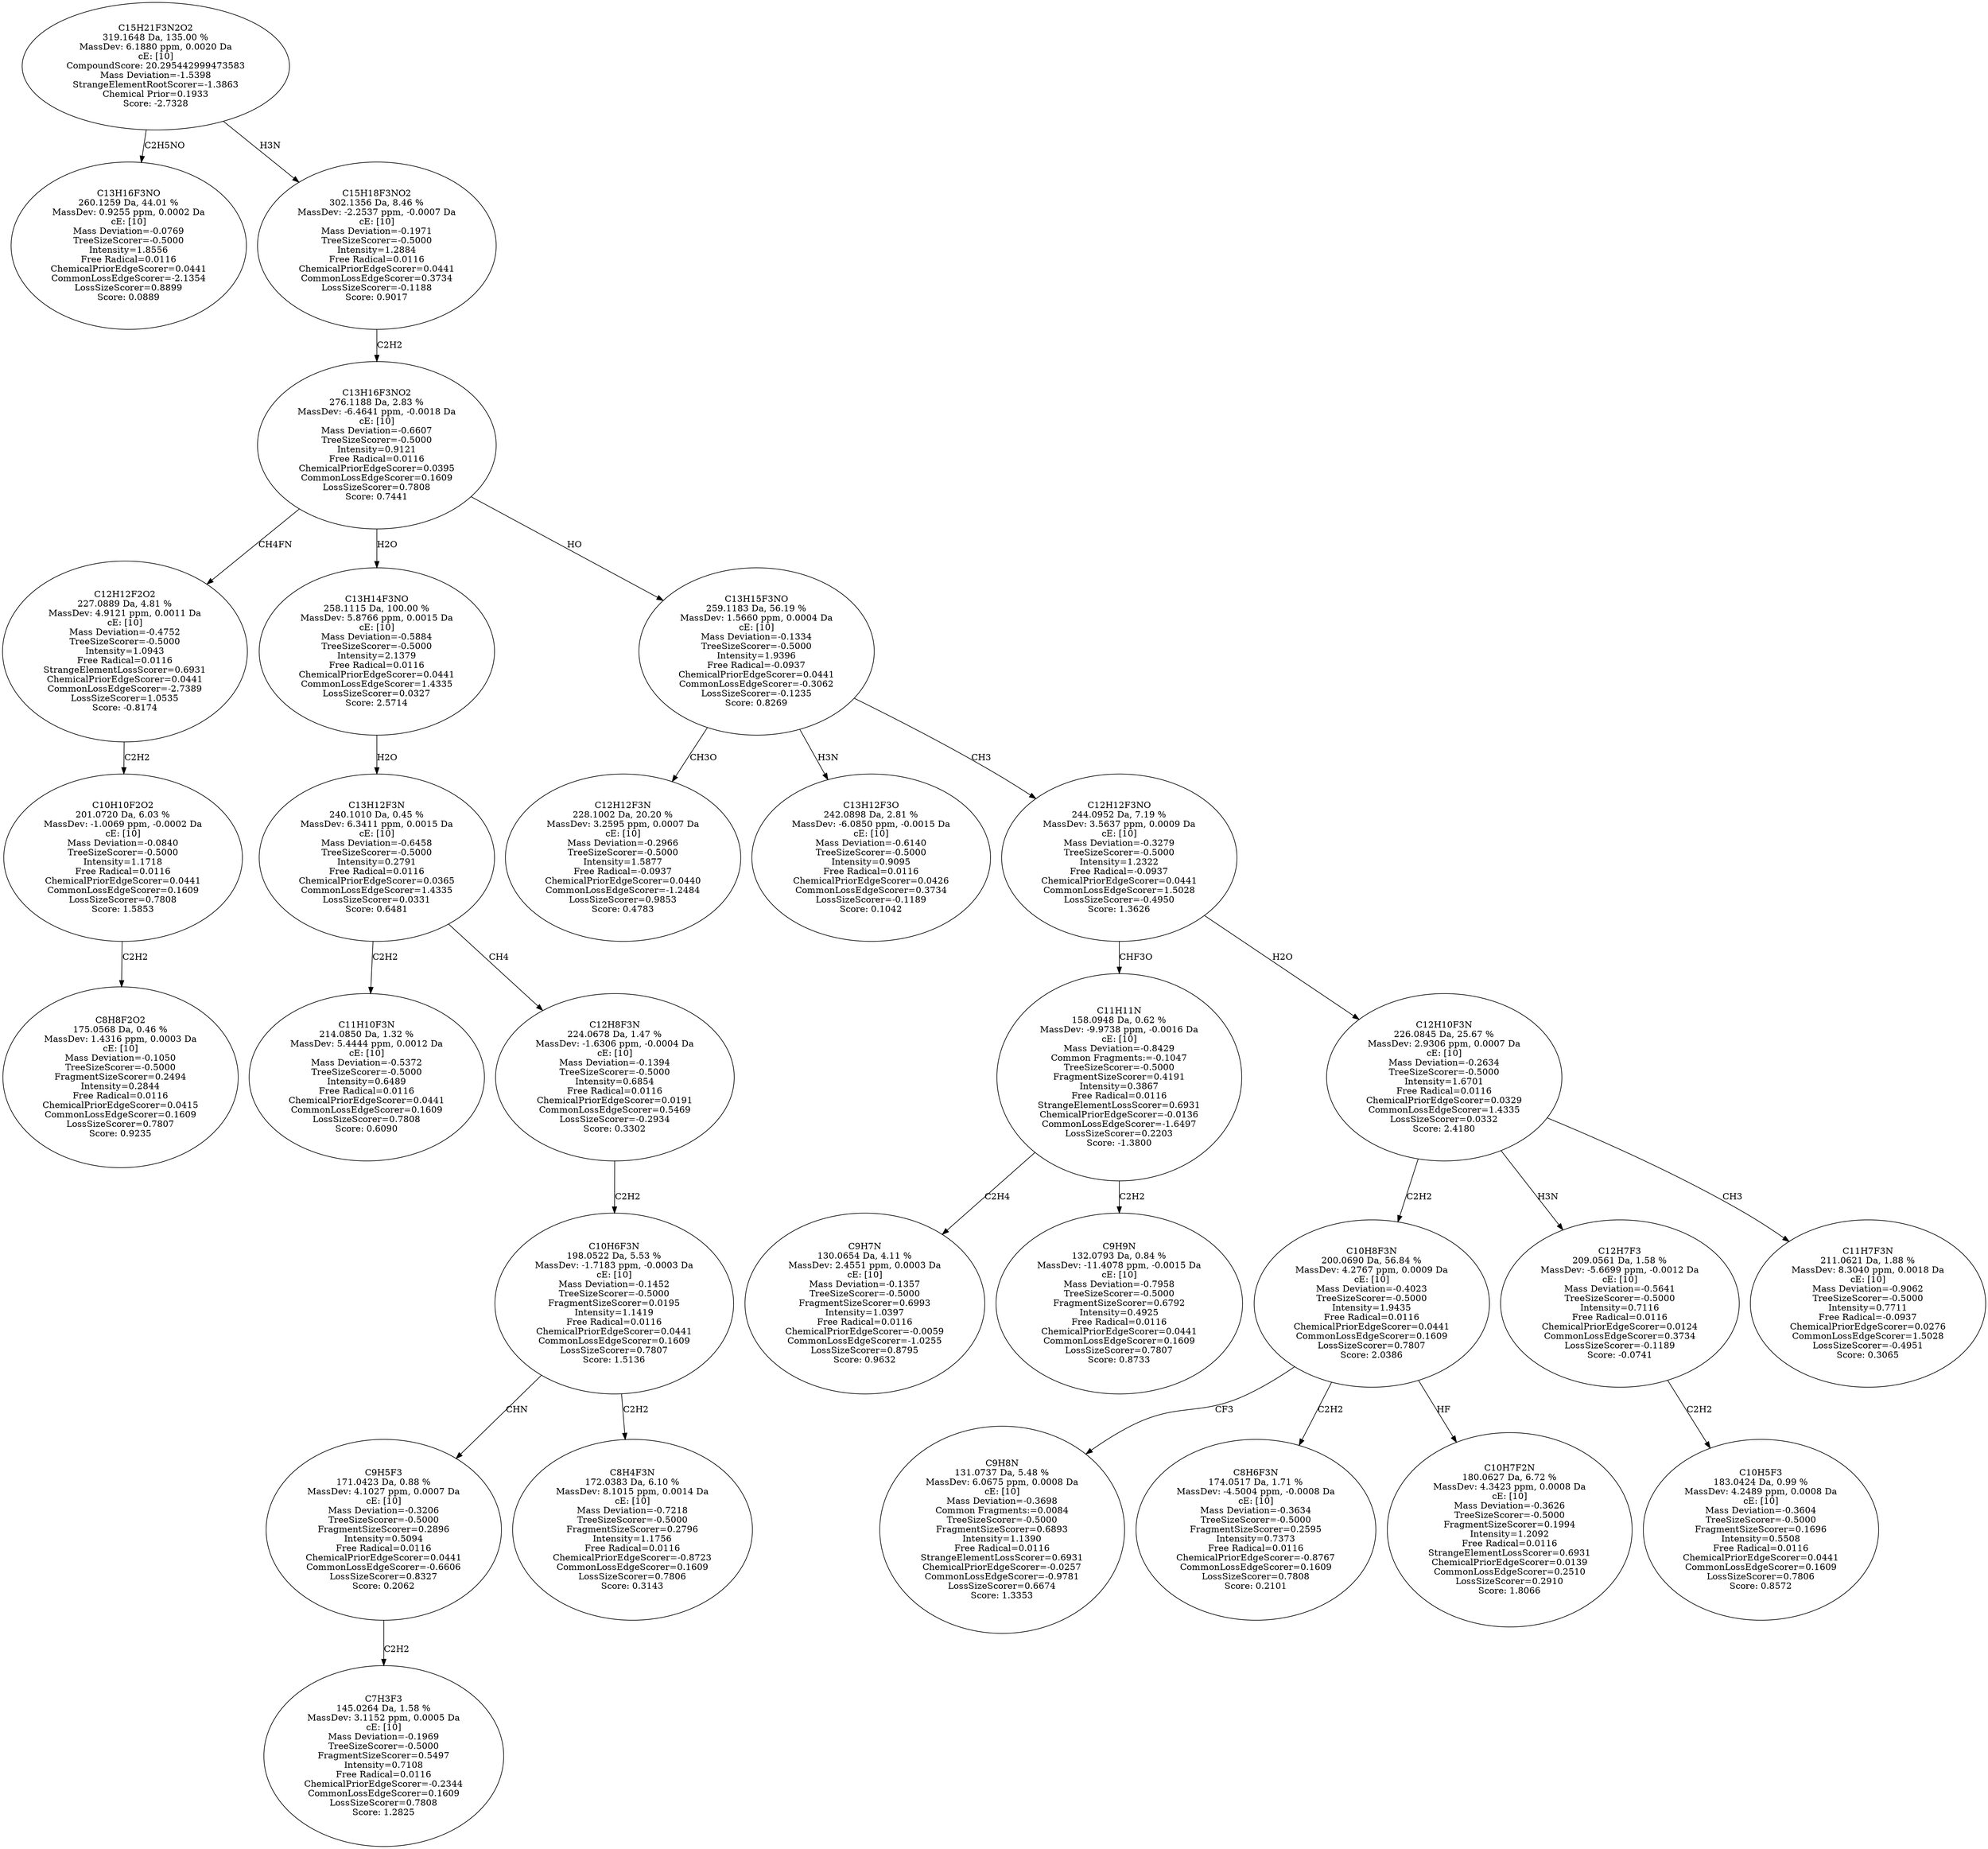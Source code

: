 strict digraph {
v1 [label="C13H16F3NO\n260.1259 Da, 44.01 %\nMassDev: 0.9255 ppm, 0.0002 Da\ncE: [10]\nMass Deviation=-0.0769\nTreeSizeScorer=-0.5000\nIntensity=1.8556\nFree Radical=0.0116\nChemicalPriorEdgeScorer=0.0441\nCommonLossEdgeScorer=-2.1354\nLossSizeScorer=0.8899\nScore: 0.0889"];
v2 [label="C8H8F2O2\n175.0568 Da, 0.46 %\nMassDev: 1.4316 ppm, 0.0003 Da\ncE: [10]\nMass Deviation=-0.1050\nTreeSizeScorer=-0.5000\nFragmentSizeScorer=0.2494\nIntensity=0.2844\nFree Radical=0.0116\nChemicalPriorEdgeScorer=0.0415\nCommonLossEdgeScorer=0.1609\nLossSizeScorer=0.7807\nScore: 0.9235"];
v3 [label="C10H10F2O2\n201.0720 Da, 6.03 %\nMassDev: -1.0069 ppm, -0.0002 Da\ncE: [10]\nMass Deviation=-0.0840\nTreeSizeScorer=-0.5000\nIntensity=1.1718\nFree Radical=0.0116\nChemicalPriorEdgeScorer=0.0441\nCommonLossEdgeScorer=0.1609\nLossSizeScorer=0.7808\nScore: 1.5853"];
v4 [label="C12H12F2O2\n227.0889 Da, 4.81 %\nMassDev: 4.9121 ppm, 0.0011 Da\ncE: [10]\nMass Deviation=-0.4752\nTreeSizeScorer=-0.5000\nIntensity=1.0943\nFree Radical=0.0116\nStrangeElementLossScorer=0.6931\nChemicalPriorEdgeScorer=0.0441\nCommonLossEdgeScorer=-2.7389\nLossSizeScorer=1.0535\nScore: -0.8174"];
v5 [label="C11H10F3N\n214.0850 Da, 1.32 %\nMassDev: 5.4444 ppm, 0.0012 Da\ncE: [10]\nMass Deviation=-0.5372\nTreeSizeScorer=-0.5000\nIntensity=0.6489\nFree Radical=0.0116\nChemicalPriorEdgeScorer=0.0441\nCommonLossEdgeScorer=0.1609\nLossSizeScorer=0.7808\nScore: 0.6090"];
v6 [label="C7H3F3\n145.0264 Da, 1.58 %\nMassDev: 3.1152 ppm, 0.0005 Da\ncE: [10]\nMass Deviation=-0.1969\nTreeSizeScorer=-0.5000\nFragmentSizeScorer=0.5497\nIntensity=0.7108\nFree Radical=0.0116\nChemicalPriorEdgeScorer=-0.2344\nCommonLossEdgeScorer=0.1609\nLossSizeScorer=0.7808\nScore: 1.2825"];
v7 [label="C9H5F3\n171.0423 Da, 0.88 %\nMassDev: 4.1027 ppm, 0.0007 Da\ncE: [10]\nMass Deviation=-0.3206\nTreeSizeScorer=-0.5000\nFragmentSizeScorer=0.2896\nIntensity=0.5094\nFree Radical=0.0116\nChemicalPriorEdgeScorer=0.0441\nCommonLossEdgeScorer=-0.6606\nLossSizeScorer=0.8327\nScore: 0.2062"];
v8 [label="C8H4F3N\n172.0383 Da, 6.10 %\nMassDev: 8.1015 ppm, 0.0014 Da\ncE: [10]\nMass Deviation=-0.7218\nTreeSizeScorer=-0.5000\nFragmentSizeScorer=0.2796\nIntensity=1.1756\nFree Radical=0.0116\nChemicalPriorEdgeScorer=-0.8723\nCommonLossEdgeScorer=0.1609\nLossSizeScorer=0.7806\nScore: 0.3143"];
v9 [label="C10H6F3N\n198.0522 Da, 5.53 %\nMassDev: -1.7183 ppm, -0.0003 Da\ncE: [10]\nMass Deviation=-0.1452\nTreeSizeScorer=-0.5000\nFragmentSizeScorer=0.0195\nIntensity=1.1419\nFree Radical=0.0116\nChemicalPriorEdgeScorer=0.0441\nCommonLossEdgeScorer=0.1609\nLossSizeScorer=0.7807\nScore: 1.5136"];
v10 [label="C12H8F3N\n224.0678 Da, 1.47 %\nMassDev: -1.6306 ppm, -0.0004 Da\ncE: [10]\nMass Deviation=-0.1394\nTreeSizeScorer=-0.5000\nIntensity=0.6854\nFree Radical=0.0116\nChemicalPriorEdgeScorer=0.0191\nCommonLossEdgeScorer=0.5469\nLossSizeScorer=-0.2934\nScore: 0.3302"];
v11 [label="C13H12F3N\n240.1010 Da, 0.45 %\nMassDev: 6.3411 ppm, 0.0015 Da\ncE: [10]\nMass Deviation=-0.6458\nTreeSizeScorer=-0.5000\nIntensity=0.2791\nFree Radical=0.0116\nChemicalPriorEdgeScorer=0.0365\nCommonLossEdgeScorer=1.4335\nLossSizeScorer=0.0331\nScore: 0.6481"];
v12 [label="C13H14F3NO\n258.1115 Da, 100.00 %\nMassDev: 5.8766 ppm, 0.0015 Da\ncE: [10]\nMass Deviation=-0.5884\nTreeSizeScorer=-0.5000\nIntensity=2.1379\nFree Radical=0.0116\nChemicalPriorEdgeScorer=0.0441\nCommonLossEdgeScorer=1.4335\nLossSizeScorer=0.0327\nScore: 2.5714"];
v13 [label="C12H12F3N\n228.1002 Da, 20.20 %\nMassDev: 3.2595 ppm, 0.0007 Da\ncE: [10]\nMass Deviation=-0.2966\nTreeSizeScorer=-0.5000\nIntensity=1.5877\nFree Radical=-0.0937\nChemicalPriorEdgeScorer=0.0440\nCommonLossEdgeScorer=-1.2484\nLossSizeScorer=0.9853\nScore: 0.4783"];
v14 [label="C13H12F3O\n242.0898 Da, 2.81 %\nMassDev: -6.0850 ppm, -0.0015 Da\ncE: [10]\nMass Deviation=-0.6140\nTreeSizeScorer=-0.5000\nIntensity=0.9095\nFree Radical=0.0116\nChemicalPriorEdgeScorer=0.0426\nCommonLossEdgeScorer=0.3734\nLossSizeScorer=-0.1189\nScore: 0.1042"];
v15 [label="C9H7N\n130.0654 Da, 4.11 %\nMassDev: 2.4551 ppm, 0.0003 Da\ncE: [10]\nMass Deviation=-0.1357\nTreeSizeScorer=-0.5000\nFragmentSizeScorer=0.6993\nIntensity=1.0397\nFree Radical=0.0116\nChemicalPriorEdgeScorer=-0.0059\nCommonLossEdgeScorer=-1.0255\nLossSizeScorer=0.8795\nScore: 0.9632"];
v16 [label="C9H9N\n132.0793 Da, 0.84 %\nMassDev: -11.4078 ppm, -0.0015 Da\ncE: [10]\nMass Deviation=-0.7958\nTreeSizeScorer=-0.5000\nFragmentSizeScorer=0.6792\nIntensity=0.4925\nFree Radical=0.0116\nChemicalPriorEdgeScorer=0.0441\nCommonLossEdgeScorer=0.1609\nLossSizeScorer=0.7807\nScore: 0.8733"];
v17 [label="C11H11N\n158.0948 Da, 0.62 %\nMassDev: -9.9738 ppm, -0.0016 Da\ncE: [10]\nMass Deviation=-0.8429\nCommon Fragments:=-0.1047\nTreeSizeScorer=-0.5000\nFragmentSizeScorer=0.4191\nIntensity=0.3867\nFree Radical=0.0116\nStrangeElementLossScorer=0.6931\nChemicalPriorEdgeScorer=-0.0136\nCommonLossEdgeScorer=-1.6497\nLossSizeScorer=0.2203\nScore: -1.3800"];
v18 [label="C9H8N\n131.0737 Da, 5.48 %\nMassDev: 6.0675 ppm, 0.0008 Da\ncE: [10]\nMass Deviation=-0.3698\nCommon Fragments:=0.0084\nTreeSizeScorer=-0.5000\nFragmentSizeScorer=0.6893\nIntensity=1.1390\nFree Radical=0.0116\nStrangeElementLossScorer=0.6931\nChemicalPriorEdgeScorer=-0.0257\nCommonLossEdgeScorer=-0.9781\nLossSizeScorer=0.6674\nScore: 1.3353"];
v19 [label="C8H6F3N\n174.0517 Da, 1.71 %\nMassDev: -4.5004 ppm, -0.0008 Da\ncE: [10]\nMass Deviation=-0.3634\nTreeSizeScorer=-0.5000\nFragmentSizeScorer=0.2595\nIntensity=0.7373\nFree Radical=0.0116\nChemicalPriorEdgeScorer=-0.8767\nCommonLossEdgeScorer=0.1609\nLossSizeScorer=0.7808\nScore: 0.2101"];
v20 [label="C10H7F2N\n180.0627 Da, 6.72 %\nMassDev: 4.3423 ppm, 0.0008 Da\ncE: [10]\nMass Deviation=-0.3626\nTreeSizeScorer=-0.5000\nFragmentSizeScorer=0.1994\nIntensity=1.2092\nFree Radical=0.0116\nStrangeElementLossScorer=0.6931\nChemicalPriorEdgeScorer=0.0139\nCommonLossEdgeScorer=0.2510\nLossSizeScorer=0.2910\nScore: 1.8066"];
v21 [label="C10H8F3N\n200.0690 Da, 56.84 %\nMassDev: 4.2767 ppm, 0.0009 Da\ncE: [10]\nMass Deviation=-0.4023\nTreeSizeScorer=-0.5000\nIntensity=1.9435\nFree Radical=0.0116\nChemicalPriorEdgeScorer=0.0441\nCommonLossEdgeScorer=0.1609\nLossSizeScorer=0.7807\nScore: 2.0386"];
v22 [label="C10H5F3\n183.0424 Da, 0.99 %\nMassDev: 4.2489 ppm, 0.0008 Da\ncE: [10]\nMass Deviation=-0.3604\nTreeSizeScorer=-0.5000\nFragmentSizeScorer=0.1696\nIntensity=0.5508\nFree Radical=0.0116\nChemicalPriorEdgeScorer=0.0441\nCommonLossEdgeScorer=0.1609\nLossSizeScorer=0.7806\nScore: 0.8572"];
v23 [label="C12H7F3\n209.0561 Da, 1.58 %\nMassDev: -5.6699 ppm, -0.0012 Da\ncE: [10]\nMass Deviation=-0.5641\nTreeSizeScorer=-0.5000\nIntensity=0.7116\nFree Radical=0.0116\nChemicalPriorEdgeScorer=0.0124\nCommonLossEdgeScorer=0.3734\nLossSizeScorer=-0.1189\nScore: -0.0741"];
v24 [label="C11H7F3N\n211.0621 Da, 1.88 %\nMassDev: 8.3040 ppm, 0.0018 Da\ncE: [10]\nMass Deviation=-0.9062\nTreeSizeScorer=-0.5000\nIntensity=0.7711\nFree Radical=-0.0937\nChemicalPriorEdgeScorer=0.0276\nCommonLossEdgeScorer=1.5028\nLossSizeScorer=-0.4951\nScore: 0.3065"];
v25 [label="C12H10F3N\n226.0845 Da, 25.67 %\nMassDev: 2.9306 ppm, 0.0007 Da\ncE: [10]\nMass Deviation=-0.2634\nTreeSizeScorer=-0.5000\nIntensity=1.6701\nFree Radical=0.0116\nChemicalPriorEdgeScorer=0.0329\nCommonLossEdgeScorer=1.4335\nLossSizeScorer=0.0332\nScore: 2.4180"];
v26 [label="C12H12F3NO\n244.0952 Da, 7.19 %\nMassDev: 3.5637 ppm, 0.0009 Da\ncE: [10]\nMass Deviation=-0.3279\nTreeSizeScorer=-0.5000\nIntensity=1.2322\nFree Radical=-0.0937\nChemicalPriorEdgeScorer=0.0441\nCommonLossEdgeScorer=1.5028\nLossSizeScorer=-0.4950\nScore: 1.3626"];
v27 [label="C13H15F3NO\n259.1183 Da, 56.19 %\nMassDev: 1.5660 ppm, 0.0004 Da\ncE: [10]\nMass Deviation=-0.1334\nTreeSizeScorer=-0.5000\nIntensity=1.9396\nFree Radical=-0.0937\nChemicalPriorEdgeScorer=0.0441\nCommonLossEdgeScorer=-0.3062\nLossSizeScorer=-0.1235\nScore: 0.8269"];
v28 [label="C13H16F3NO2\n276.1188 Da, 2.83 %\nMassDev: -6.4641 ppm, -0.0018 Da\ncE: [10]\nMass Deviation=-0.6607\nTreeSizeScorer=-0.5000\nIntensity=0.9121\nFree Radical=0.0116\nChemicalPriorEdgeScorer=0.0395\nCommonLossEdgeScorer=0.1609\nLossSizeScorer=0.7808\nScore: 0.7441"];
v29 [label="C15H18F3NO2\n302.1356 Da, 8.46 %\nMassDev: -2.2537 ppm, -0.0007 Da\ncE: [10]\nMass Deviation=-0.1971\nTreeSizeScorer=-0.5000\nIntensity=1.2884\nFree Radical=0.0116\nChemicalPriorEdgeScorer=0.0441\nCommonLossEdgeScorer=0.3734\nLossSizeScorer=-0.1188\nScore: 0.9017"];
v30 [label="C15H21F3N2O2\n319.1648 Da, 135.00 %\nMassDev: 6.1880 ppm, 0.0020 Da\ncE: [10]\nCompoundScore: 20.295442999473583\nMass Deviation=-1.5398\nStrangeElementRootScorer=-1.3863\nChemical Prior=0.1933\nScore: -2.7328"];
v30 -> v1 [label="C2H5NO"];
v3 -> v2 [label="C2H2"];
v4 -> v3 [label="C2H2"];
v28 -> v4 [label="CH4FN"];
v11 -> v5 [label="C2H2"];
v7 -> v6 [label="C2H2"];
v9 -> v7 [label="CHN"];
v9 -> v8 [label="C2H2"];
v10 -> v9 [label="C2H2"];
v11 -> v10 [label="CH4"];
v12 -> v11 [label="H2O"];
v28 -> v12 [label="H2O"];
v27 -> v13 [label="CH3O"];
v27 -> v14 [label="H3N"];
v17 -> v15 [label="C2H4"];
v17 -> v16 [label="C2H2"];
v26 -> v17 [label="CHF3O"];
v21 -> v18 [label="CF3"];
v21 -> v19 [label="C2H2"];
v21 -> v20 [label="HF"];
v25 -> v21 [label="C2H2"];
v23 -> v22 [label="C2H2"];
v25 -> v23 [label="H3N"];
v25 -> v24 [label="CH3"];
v26 -> v25 [label="H2O"];
v27 -> v26 [label="CH3"];
v28 -> v27 [label="HO"];
v29 -> v28 [label="C2H2"];
v30 -> v29 [label="H3N"];
}
